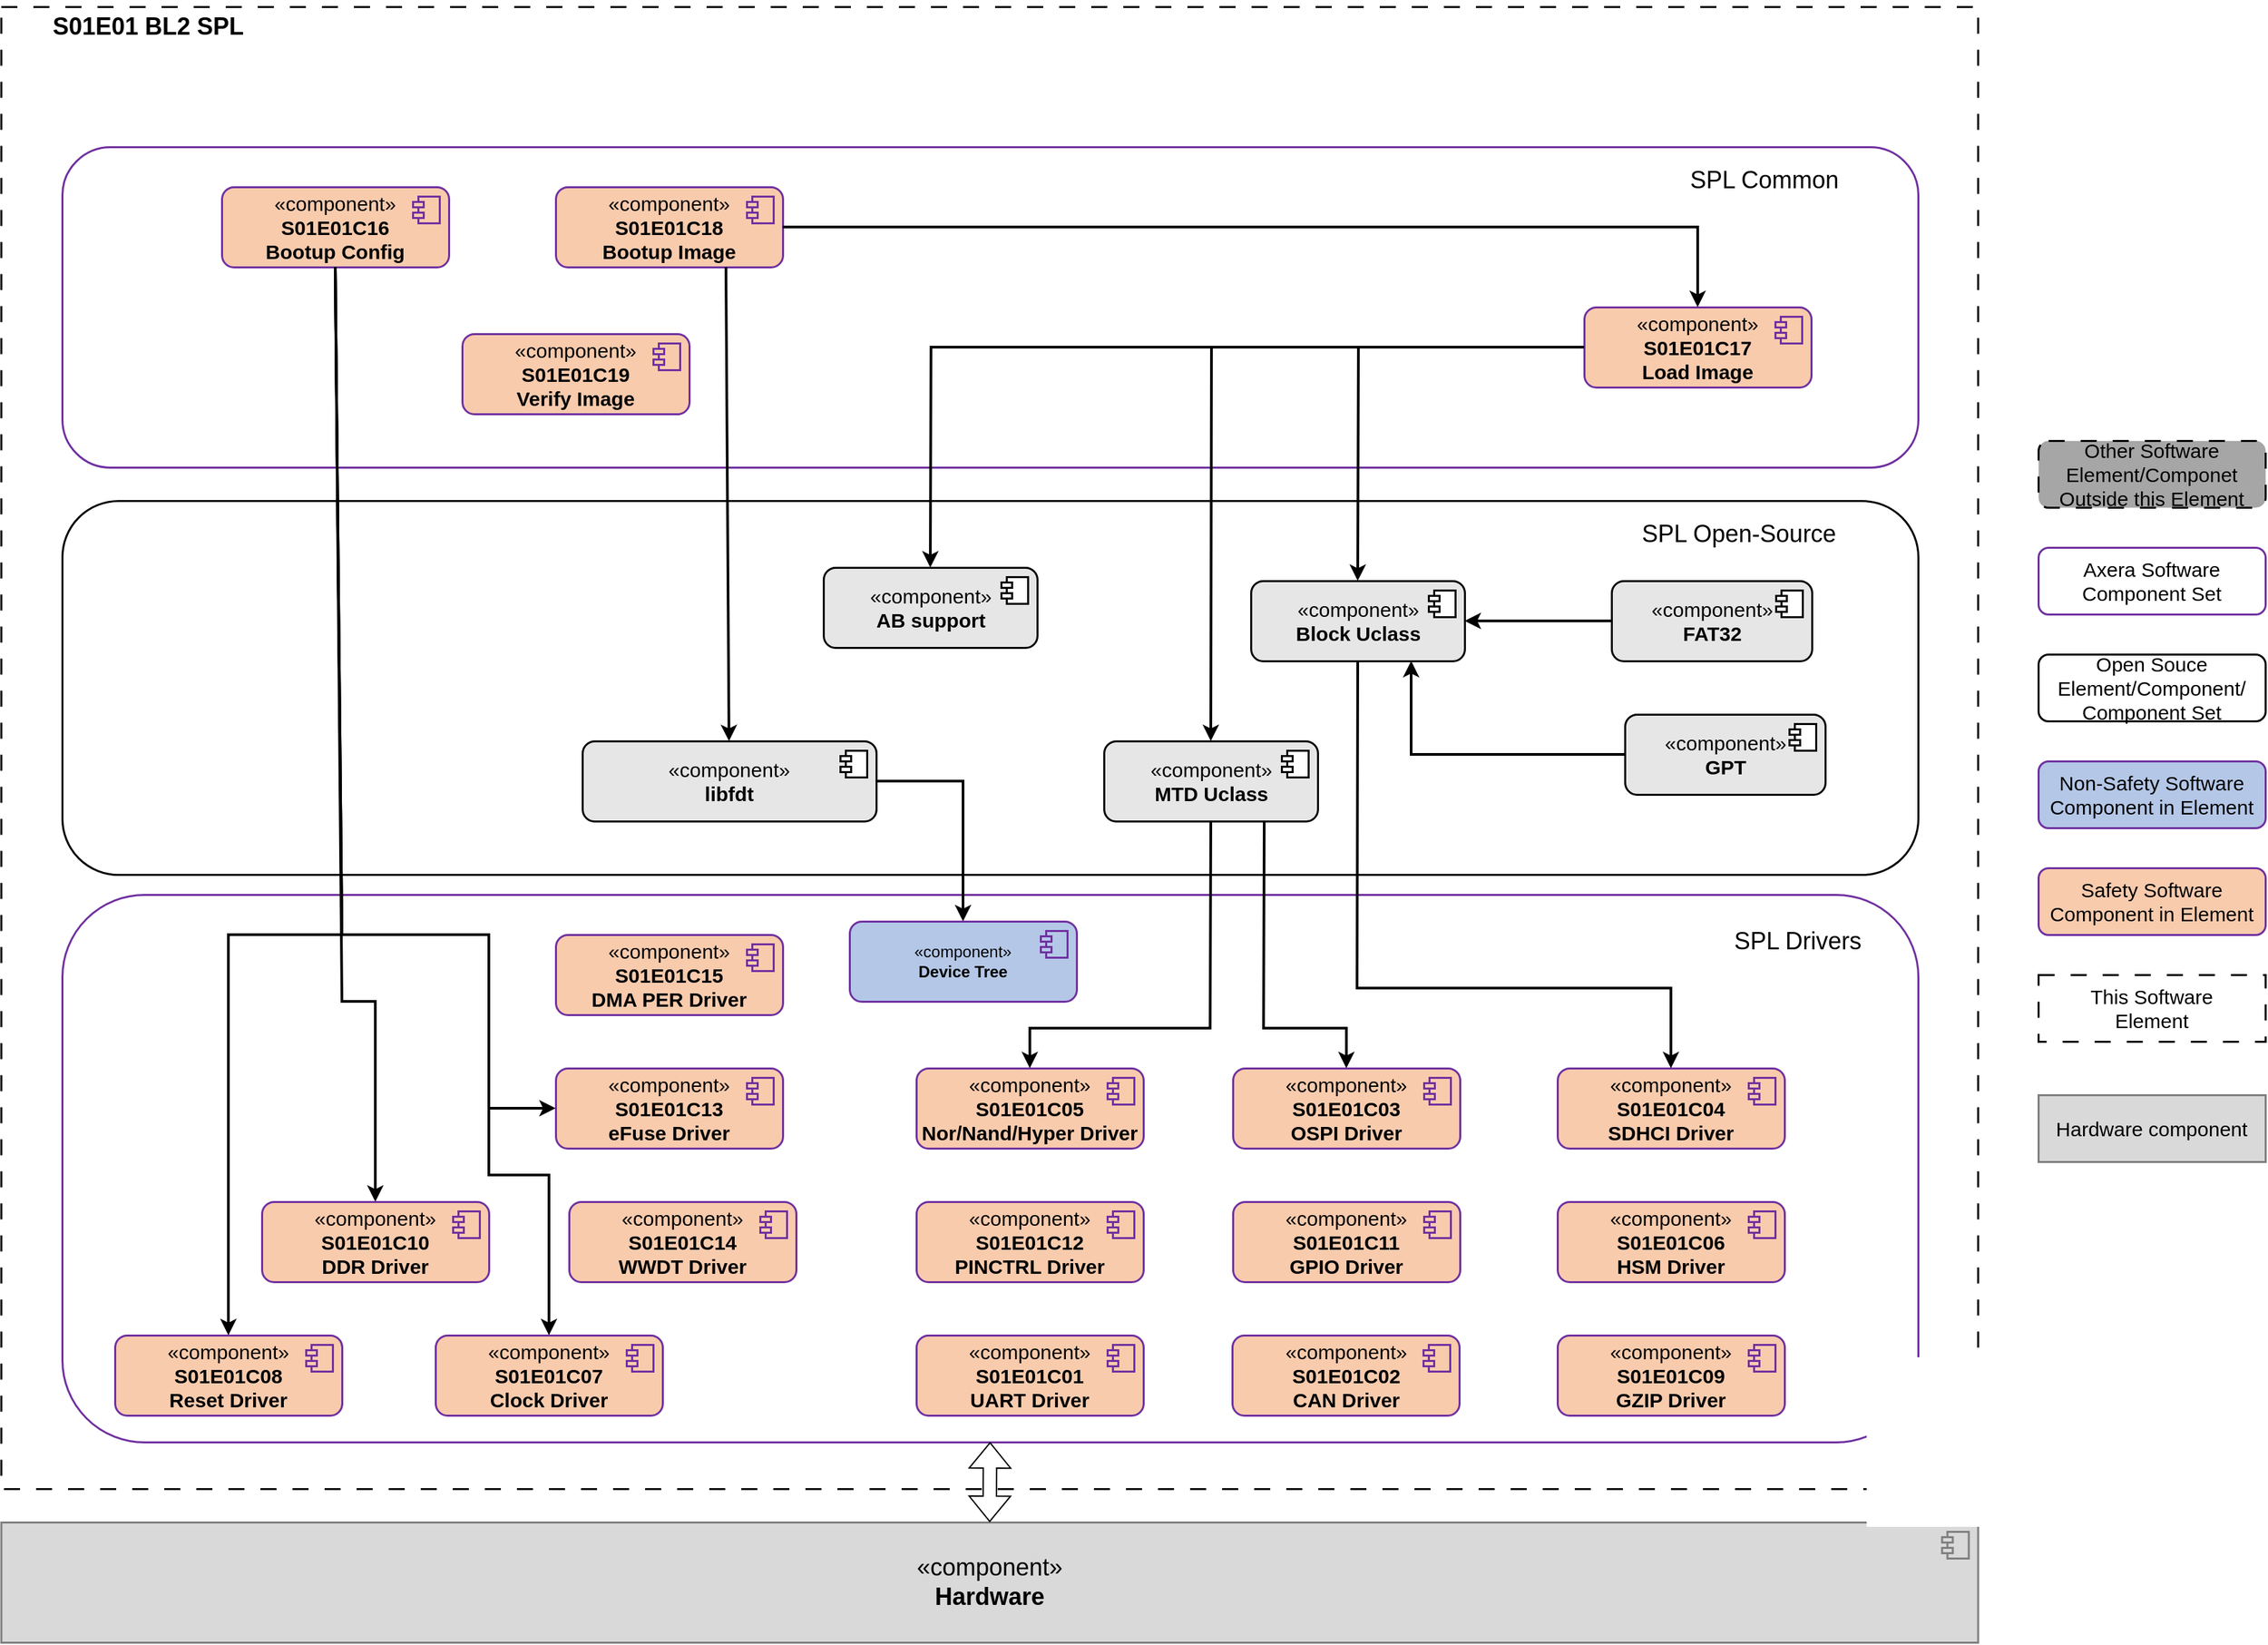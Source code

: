 <mxfile version="24.7.15">
  <diagram name="Page-1" id="929967ad-93f9-6ef4-fab6-5d389245f69c">
    <mxGraphModel dx="3558.5" dy="715" grid="1" gridSize="10" guides="1" tooltips="1" connect="1" arrows="1" fold="1" page="1" pageScale="1.5" pageWidth="1169" pageHeight="826" background="none" math="0" shadow="0">
      <root>
        <mxCell id="0" style=";html=1;" />
        <mxCell id="1" style=";html=1;" parent="0" />
        <mxCell id="qAqBDBvqotY8MNwrv96N-11" value="" style="rounded=0;whiteSpace=wrap;html=1;dashed=1;dashPattern=8 8;strokeColor=#000000;strokeWidth=1.5;align=center;verticalAlign=middle;fontFamily=Helvetica;fontSize=15;fontColor=default;fillColor=none;movable=1;resizable=1;rotatable=1;deletable=1;editable=1;locked=0;connectable=1;" vertex="1" parent="1">
          <mxGeometry x="-45.25" y="65" width="1480" height="1110" as="geometry" />
        </mxCell>
        <mxCell id="qAqBDBvqotY8MNwrv96N-1" value="Hardware component" style="html=1;whiteSpace=wrap;strokeColor=#7f7f7f;fillColor=#d9d9d9;strokeWidth=1.5;movable=1;resizable=1;rotatable=1;deletable=1;editable=1;locked=0;connectable=1;fontSize=15;" vertex="1" parent="1">
          <mxGeometry x="1480" y="880" width="170" height="50" as="geometry" />
        </mxCell>
        <mxCell id="qAqBDBvqotY8MNwrv96N-2" value="This Software&lt;div style=&quot;font-size: 15px;&quot;&gt;Element&lt;/div&gt;" style="html=1;whiteSpace=wrap;strokeColor=#000000;fillColor=none;strokeWidth=1.5;dashed=1;dashPattern=8 8;movable=1;resizable=1;rotatable=1;deletable=1;editable=1;locked=0;connectable=1;fontSize=15;" vertex="1" parent="1">
          <mxGeometry x="1480" y="790" width="170" height="50" as="geometry" />
        </mxCell>
        <mxCell id="qAqBDBvqotY8MNwrv96N-3" value="Safety Software&lt;div style=&quot;font-size: 15px;&quot;&gt;Component in Element&lt;/div&gt;" style="html=1;whiteSpace=wrap;strokeColor=#7030a0;fillColor=#f8cbad;strokeWidth=1.5;rounded=1;movable=1;resizable=1;rotatable=1;deletable=1;editable=1;locked=0;connectable=1;fontSize=15;" vertex="1" parent="1">
          <mxGeometry x="1480" y="710" width="170" height="50" as="geometry" />
        </mxCell>
        <mxCell id="qAqBDBvqotY8MNwrv96N-4" value="Non-Safety Software&lt;div style=&quot;font-size: 15px;&quot;&gt;Component in Element&lt;/div&gt;" style="html=1;whiteSpace=wrap;strokeColor=#7030a0;fillColor=#b4c7e7;strokeWidth=1.5;rounded=1;movable=1;resizable=1;rotatable=1;deletable=1;editable=1;locked=0;connectable=1;fontSize=15;" vertex="1" parent="1">
          <mxGeometry x="1480" y="630" width="170" height="50" as="geometry" />
        </mxCell>
        <mxCell id="qAqBDBvqotY8MNwrv96N-5" value="Open Souce&lt;div style=&quot;font-size: 15px;&quot;&gt;Element/Component/&lt;/div&gt;&lt;div style=&quot;font-size: 15px;&quot;&gt;Component Set&lt;/div&gt;" style="html=1;whiteSpace=wrap;strokeColor=#000000;fillColor=none;strokeWidth=1.5;rounded=1;movable=1;resizable=1;rotatable=1;deletable=1;editable=1;locked=0;connectable=1;fontSize=15;" vertex="1" parent="1">
          <mxGeometry x="1480" y="550" width="170" height="50" as="geometry" />
        </mxCell>
        <mxCell id="qAqBDBvqotY8MNwrv96N-6" value="Axera Software&lt;div style=&quot;font-size: 15px;&quot;&gt;Component Set&lt;/div&gt;" style="html=1;whiteSpace=wrap;strokeColor=#7030a0;fillColor=none;strokeWidth=1.5;rounded=1;movable=1;resizable=1;rotatable=1;deletable=1;editable=1;locked=0;connectable=1;fontSize=15;" vertex="1" parent="1">
          <mxGeometry x="1480" y="470" width="170" height="50" as="geometry" />
        </mxCell>
        <mxCell id="qAqBDBvqotY8MNwrv96N-7" value="Other Software&lt;div style=&quot;font-size: 15px;&quot;&gt;Element/Componet&lt;/div&gt;&lt;div style=&quot;font-size: 15px;&quot;&gt;Outside this Element&lt;/div&gt;" style="html=1;whiteSpace=wrap;strokeColor=#000000;fillColor=#a6a6a6;strokeWidth=1.5;rounded=1;dashed=1;dashPattern=8 8;movable=1;resizable=1;rotatable=1;deletable=1;editable=1;locked=0;connectable=1;fontSize=15;" vertex="1" parent="1">
          <mxGeometry x="1480" y="390" width="170" height="50" as="geometry" />
        </mxCell>
        <mxCell id="qAqBDBvqotY8MNwrv96N-8" value="" style="html=1;whiteSpace=wrap;rounded=1;strokeColor=#7030a0;strokeWidth=1.5;align=center;verticalAlign=middle;fontFamily=Helvetica;fontSize=12;fontColor=default;fillColor=none;movable=1;resizable=1;rotatable=1;deletable=1;editable=1;locked=0;connectable=1;" vertex="1" parent="1">
          <mxGeometry x="0.5" y="170" width="1389.5" height="240" as="geometry" />
        </mxCell>
        <mxCell id="qAqBDBvqotY8MNwrv96N-9" value="" style="html=1;whiteSpace=wrap;rounded=1;strokeColor=#000000;strokeWidth=1.5;align=center;verticalAlign=middle;fontFamily=Helvetica;fontSize=12;fontColor=default;fillColor=none;movable=1;resizable=1;rotatable=1;deletable=1;editable=1;locked=0;connectable=1;" vertex="1" parent="1">
          <mxGeometry x="0.5" y="435" width="1389.5" height="280" as="geometry" />
        </mxCell>
        <mxCell id="qAqBDBvqotY8MNwrv96N-10" value="" style="html=1;whiteSpace=wrap;rounded=1;strokeColor=#7030a0;strokeWidth=1.5;align=center;verticalAlign=middle;fontFamily=Helvetica;fontSize=12;fontColor=default;fillColor=none;movable=1;resizable=1;rotatable=1;deletable=1;editable=1;locked=0;connectable=1;" vertex="1" parent="1">
          <mxGeometry x="0.5" y="730" width="1389.5" height="410" as="geometry" />
        </mxCell>
        <mxCell id="qAqBDBvqotY8MNwrv96N-12" style="edgeStyle=orthogonalEdgeStyle;rounded=0;orthogonalLoop=1;jettySize=auto;html=1;exitX=0.5;exitY=1;exitDx=0;exitDy=0;movable=1;resizable=1;rotatable=1;deletable=1;editable=1;locked=0;connectable=1;" edge="1" parent="1">
          <mxGeometry relative="1" as="geometry">
            <mxPoint x="175.5" y="700" as="sourcePoint" />
            <mxPoint x="175.5" y="700" as="targetPoint" />
          </mxGeometry>
        </mxCell>
        <mxCell id="qAqBDBvqotY8MNwrv96N-13" value="«component&lt;span style=&quot;background-color: initial; font-size: 15px;&quot;&gt;»&lt;/span&gt;&lt;div style=&quot;font-size: 15px;&quot;&gt;&lt;b style=&quot;font-size: 15px;&quot;&gt;S01E01C01&lt;/b&gt;&lt;/div&gt;&lt;div style=&quot;font-size: 15px;&quot;&gt;&lt;b style=&quot;font-size: 15px;&quot;&gt;UART Driver&lt;/b&gt;&lt;/div&gt;" style="html=1;dropTarget=0;whiteSpace=wrap;rounded=1;strokeColor=#7030a0;strokeWidth=1.5;align=center;verticalAlign=middle;fontFamily=Helvetica;fontSize=15;fontColor=default;fillColor=#f8cbad;movable=1;resizable=1;rotatable=1;deletable=1;editable=1;locked=0;connectable=1;" vertex="1" parent="1">
          <mxGeometry x="640" y="1060" width="170" height="60" as="geometry" />
        </mxCell>
        <mxCell id="qAqBDBvqotY8MNwrv96N-14" value="" style="shape=module;jettyWidth=8;jettyHeight=4;rounded=1;strokeColor=#7030a0;strokeWidth=1.5;align=center;verticalAlign=middle;fontFamily=Helvetica;fontSize=12;fontColor=default;fillColor=#f8cbad;movable=1;resizable=1;rotatable=1;deletable=1;editable=1;locked=0;connectable=1;" vertex="1" parent="qAqBDBvqotY8MNwrv96N-13">
          <mxGeometry x="1" width="20" height="20" relative="1" as="geometry">
            <mxPoint x="-27" y="7" as="offset" />
          </mxGeometry>
        </mxCell>
        <mxCell id="qAqBDBvqotY8MNwrv96N-15" value="&lt;font style=&quot;font-size: 18px;&quot;&gt;«component»&lt;br&gt;&lt;b&gt;Hardware&lt;/b&gt;&lt;/font&gt;" style="html=1;dropTarget=0;whiteSpace=wrap;strokeColor=#7f7f7f;strokeWidth=1.5;align=center;verticalAlign=middle;fontFamily=Helvetica;fontSize=12;fontColor=default;fillColor=#d9d9d9;movable=1;resizable=1;rotatable=1;deletable=1;editable=1;locked=0;connectable=1;" vertex="1" parent="1">
          <mxGeometry x="-45.25" y="1200" width="1480" height="90" as="geometry" />
        </mxCell>
        <mxCell id="qAqBDBvqotY8MNwrv96N-16" value="" style="shape=module;jettyWidth=8;jettyHeight=4;strokeColor=#7f7f7f;strokeWidth=1.5;align=center;verticalAlign=middle;fontFamily=Helvetica;fontSize=12;fontColor=default;fillColor=#d9d9d9;movable=1;resizable=1;rotatable=1;deletable=1;editable=1;locked=0;connectable=1;" vertex="1" parent="qAqBDBvqotY8MNwrv96N-15">
          <mxGeometry x="1" width="20" height="20" relative="1" as="geometry">
            <mxPoint x="-27" y="7" as="offset" />
          </mxGeometry>
        </mxCell>
        <mxCell id="qAqBDBvqotY8MNwrv96N-17" value="«component&lt;span style=&quot;background-color: initial; font-size: 15px;&quot;&gt;»&lt;/span&gt;&lt;div style=&quot;font-size: 15px;&quot;&gt;&lt;b style=&quot;font-size: 15px;&quot;&gt;S01E01C02&lt;/b&gt;&lt;/div&gt;&lt;div style=&quot;font-size: 15px;&quot;&gt;&lt;b style=&quot;font-size: 15px;&quot;&gt;CAN Driver&lt;/b&gt;&lt;/div&gt;" style="html=1;dropTarget=0;whiteSpace=wrap;rounded=1;strokeColor=#7030a0;strokeWidth=1.5;align=center;verticalAlign=middle;fontFamily=Helvetica;fontSize=15;fontColor=default;fillColor=#f8cbad;movable=1;resizable=1;rotatable=1;deletable=1;editable=1;locked=0;connectable=1;" vertex="1" parent="1">
          <mxGeometry x="876.5" y="1060" width="170" height="60" as="geometry" />
        </mxCell>
        <mxCell id="qAqBDBvqotY8MNwrv96N-18" value="" style="shape=module;jettyWidth=8;jettyHeight=4;rounded=1;strokeColor=#7030a0;strokeWidth=1.5;align=center;verticalAlign=middle;fontFamily=Helvetica;fontSize=12;fontColor=default;fillColor=#f8cbad;movable=1;resizable=1;rotatable=1;deletable=1;editable=1;locked=0;connectable=1;" vertex="1" parent="qAqBDBvqotY8MNwrv96N-17">
          <mxGeometry x="1" width="20" height="20" relative="1" as="geometry">
            <mxPoint x="-27" y="7" as="offset" />
          </mxGeometry>
        </mxCell>
        <mxCell id="qAqBDBvqotY8MNwrv96N-19" value="«component&lt;span style=&quot;background-color: initial; font-size: 15px;&quot;&gt;»&lt;/span&gt;&lt;div style=&quot;font-size: 15px;&quot;&gt;&lt;b style=&quot;font-size: 15px;&quot;&gt;S01E01C07&lt;/b&gt;&lt;/div&gt;&lt;div style=&quot;font-size: 15px;&quot;&gt;&lt;b style=&quot;font-size: 15px;&quot;&gt;Clock Driver&lt;/b&gt;&lt;/div&gt;" style="html=1;dropTarget=0;whiteSpace=wrap;rounded=1;strokeColor=#7030a0;strokeWidth=1.5;align=center;verticalAlign=middle;fontFamily=Helvetica;fontSize=15;fontColor=default;fillColor=#f8cbad;movable=1;resizable=1;rotatable=1;deletable=1;editable=1;locked=0;connectable=1;" vertex="1" parent="1">
          <mxGeometry x="280" y="1060" width="170" height="60" as="geometry" />
        </mxCell>
        <mxCell id="qAqBDBvqotY8MNwrv96N-20" value="" style="shape=module;jettyWidth=8;jettyHeight=4;rounded=1;strokeColor=#7030a0;strokeWidth=1.5;align=center;verticalAlign=middle;fontFamily=Helvetica;fontSize=12;fontColor=default;fillColor=#f8cbad;movable=1;resizable=1;rotatable=1;deletable=1;editable=1;locked=0;connectable=1;" vertex="1" parent="qAqBDBvqotY8MNwrv96N-19">
          <mxGeometry x="1" width="20" height="20" relative="1" as="geometry">
            <mxPoint x="-27" y="7" as="offset" />
          </mxGeometry>
        </mxCell>
        <mxCell id="qAqBDBvqotY8MNwrv96N-21" value="«component&lt;span style=&quot;background-color: initial; font-size: 15px;&quot;&gt;»&lt;/span&gt;&lt;div style=&quot;font-size: 15px;&quot;&gt;&lt;b style=&quot;font-size: 15px;&quot;&gt;S01E01C08&lt;/b&gt;&lt;/div&gt;&lt;div style=&quot;font-size: 15px;&quot;&gt;&lt;b style=&quot;font-size: 15px;&quot;&gt;Reset Driver&lt;/b&gt;&lt;/div&gt;" style="html=1;dropTarget=0;whiteSpace=wrap;rounded=1;strokeColor=#7030a0;strokeWidth=1.5;align=center;verticalAlign=middle;fontFamily=Helvetica;fontSize=15;fontColor=default;fillColor=#f8cbad;movable=1;resizable=1;rotatable=1;deletable=1;editable=1;locked=0;connectable=1;" vertex="1" parent="1">
          <mxGeometry x="40" y="1060" width="170" height="60" as="geometry" />
        </mxCell>
        <mxCell id="qAqBDBvqotY8MNwrv96N-22" value="" style="shape=module;jettyWidth=8;jettyHeight=4;rounded=1;strokeColor=#7030a0;strokeWidth=1.5;align=center;verticalAlign=middle;fontFamily=Helvetica;fontSize=12;fontColor=default;fillColor=#f8cbad;movable=1;resizable=1;rotatable=1;deletable=1;editable=1;locked=0;connectable=1;" vertex="1" parent="qAqBDBvqotY8MNwrv96N-21">
          <mxGeometry x="1" width="20" height="20" relative="1" as="geometry">
            <mxPoint x="-27" y="7" as="offset" />
          </mxGeometry>
        </mxCell>
        <mxCell id="qAqBDBvqotY8MNwrv96N-23" value="«component&lt;span style=&quot;background-color: initial; font-size: 15px;&quot;&gt;»&lt;/span&gt;&lt;div style=&quot;font-size: 15px;&quot;&gt;&lt;b style=&quot;font-size: 15px;&quot;&gt;S01E01C10&lt;/b&gt;&lt;/div&gt;&lt;div style=&quot;font-size: 15px;&quot;&gt;&lt;b style=&quot;background-color: initial;&quot;&gt;DDR Driver&lt;/b&gt;&lt;/div&gt;" style="html=1;dropTarget=0;whiteSpace=wrap;rounded=1;strokeColor=#7030a0;strokeWidth=1.5;align=center;verticalAlign=middle;fontFamily=Helvetica;fontSize=15;fontColor=default;fillColor=#f8cbad;movable=1;resizable=1;rotatable=1;deletable=1;editable=1;locked=0;connectable=1;" vertex="1" parent="1">
          <mxGeometry x="150" y="960" width="170" height="60" as="geometry" />
        </mxCell>
        <mxCell id="qAqBDBvqotY8MNwrv96N-24" value="" style="shape=module;jettyWidth=8;jettyHeight=4;rounded=1;strokeColor=#7030a0;strokeWidth=1.5;align=center;verticalAlign=middle;fontFamily=Helvetica;fontSize=12;fontColor=default;fillColor=#f8cbad;movable=1;resizable=1;rotatable=1;deletable=1;editable=1;locked=0;connectable=1;" vertex="1" parent="qAqBDBvqotY8MNwrv96N-23">
          <mxGeometry x="1" width="20" height="20" relative="1" as="geometry">
            <mxPoint x="-27" y="7" as="offset" />
          </mxGeometry>
        </mxCell>
        <mxCell id="qAqBDBvqotY8MNwrv96N-25" value="«component&lt;span style=&quot;background-color: initial; font-size: 15px;&quot;&gt;»&lt;/span&gt;&lt;div style=&quot;font-size: 15px;&quot;&gt;&lt;b style=&quot;font-size: 15px;&quot;&gt;S01E01C12&lt;/b&gt;&lt;/div&gt;&lt;div style=&quot;font-size: 15px;&quot;&gt;&lt;b style=&quot;font-size: 15px;&quot;&gt;PINCTRL Driver&lt;/b&gt;&lt;/div&gt;" style="html=1;dropTarget=0;whiteSpace=wrap;rounded=1;strokeColor=#7030a0;strokeWidth=1.5;align=center;verticalAlign=middle;fontFamily=Helvetica;fontSize=15;fontColor=default;fillColor=#f8cbad;movable=1;resizable=1;rotatable=1;deletable=1;editable=1;locked=0;connectable=1;" vertex="1" parent="1">
          <mxGeometry x="640" y="960" width="170" height="60" as="geometry" />
        </mxCell>
        <mxCell id="qAqBDBvqotY8MNwrv96N-26" value="" style="shape=module;jettyWidth=8;jettyHeight=4;rounded=1;strokeColor=#7030a0;strokeWidth=1.5;align=center;verticalAlign=middle;fontFamily=Helvetica;fontSize=12;fontColor=default;fillColor=#f8cbad;movable=1;resizable=1;rotatable=1;deletable=1;editable=1;locked=0;connectable=1;" vertex="1" parent="qAqBDBvqotY8MNwrv96N-25">
          <mxGeometry x="1" width="20" height="20" relative="1" as="geometry">
            <mxPoint x="-27" y="7" as="offset" />
          </mxGeometry>
        </mxCell>
        <mxCell id="qAqBDBvqotY8MNwrv96N-27" value="«component&lt;span style=&quot;background-color: initial; font-size: 15px;&quot;&gt;»&lt;/span&gt;&lt;div style=&quot;font-size: 15px;&quot;&gt;&lt;b style=&quot;font-size: 15px;&quot;&gt;S01E01C11&lt;/b&gt;&lt;/div&gt;&lt;div style=&quot;font-size: 15px;&quot;&gt;&lt;b style=&quot;font-size: 15px;&quot;&gt;GPIO Driver&lt;/b&gt;&lt;/div&gt;" style="html=1;dropTarget=0;whiteSpace=wrap;rounded=1;strokeColor=#7030a0;strokeWidth=1.5;align=center;verticalAlign=middle;fontFamily=Helvetica;fontSize=15;fontColor=default;fillColor=#f8cbad;movable=1;resizable=1;rotatable=1;deletable=1;editable=1;locked=0;connectable=1;" vertex="1" parent="1">
          <mxGeometry x="877" y="960" width="170" height="60" as="geometry" />
        </mxCell>
        <mxCell id="qAqBDBvqotY8MNwrv96N-28" value="" style="shape=module;jettyWidth=8;jettyHeight=4;rounded=1;strokeColor=#7030a0;strokeWidth=1.5;align=center;verticalAlign=middle;fontFamily=Helvetica;fontSize=12;fontColor=default;fillColor=#f8cbad;movable=1;resizable=1;rotatable=1;deletable=1;editable=1;locked=0;connectable=1;" vertex="1" parent="qAqBDBvqotY8MNwrv96N-27">
          <mxGeometry x="1" width="20" height="20" relative="1" as="geometry">
            <mxPoint x="-27" y="7" as="offset" />
          </mxGeometry>
        </mxCell>
        <mxCell id="qAqBDBvqotY8MNwrv96N-29" value="«component&lt;span style=&quot;background-color: initial; font-size: 15px;&quot;&gt;»&lt;/span&gt;&lt;div style=&quot;font-size: 15px;&quot;&gt;&lt;b style=&quot;font-size: 15px;&quot;&gt;S01E01C03&lt;/b&gt;&lt;/div&gt;&lt;div style=&quot;font-size: 15px;&quot;&gt;&lt;b style=&quot;font-size: 15px;&quot;&gt;OSPI Driver&lt;/b&gt;&lt;/div&gt;" style="html=1;dropTarget=0;whiteSpace=wrap;rounded=1;strokeColor=#7030a0;strokeWidth=1.5;align=center;verticalAlign=middle;fontFamily=Helvetica;fontSize=15;fontColor=default;fillColor=#f8cbad;movable=1;resizable=1;rotatable=1;deletable=1;editable=1;locked=0;connectable=1;" vertex="1" parent="1">
          <mxGeometry x="877" y="860" width="170" height="60" as="geometry" />
        </mxCell>
        <mxCell id="qAqBDBvqotY8MNwrv96N-30" value="" style="shape=module;jettyWidth=8;jettyHeight=4;rounded=1;strokeColor=#7030a0;strokeWidth=1.5;align=center;verticalAlign=middle;fontFamily=Helvetica;fontSize=12;fontColor=default;fillColor=#f8cbad;movable=1;resizable=1;rotatable=1;deletable=1;editable=1;locked=0;connectable=1;" vertex="1" parent="qAqBDBvqotY8MNwrv96N-29">
          <mxGeometry x="1" width="20" height="20" relative="1" as="geometry">
            <mxPoint x="-27" y="7" as="offset" />
          </mxGeometry>
        </mxCell>
        <mxCell id="qAqBDBvqotY8MNwrv96N-33" value="«component&lt;span style=&quot;background-color: initial; font-size: 15px;&quot;&gt;»&lt;/span&gt;&lt;div style=&quot;font-size: 15px;&quot;&gt;&lt;b style=&quot;font-size: 15px;&quot;&gt;S01E01C04&lt;/b&gt;&lt;/div&gt;&lt;div style=&quot;font-size: 15px;&quot;&gt;&lt;b style=&quot;font-size: 15px;&quot;&gt;SDHCI Driver&lt;/b&gt;&lt;/div&gt;" style="html=1;dropTarget=0;whiteSpace=wrap;rounded=1;strokeColor=#7030a0;strokeWidth=1.5;align=center;verticalAlign=middle;fontFamily=Helvetica;fontSize=15;fontColor=default;fillColor=#f8cbad;movable=1;resizable=1;rotatable=1;deletable=1;editable=1;locked=0;connectable=1;" vertex="1" parent="1">
          <mxGeometry x="1120" y="860" width="170" height="60" as="geometry" />
        </mxCell>
        <mxCell id="qAqBDBvqotY8MNwrv96N-34" value="" style="shape=module;jettyWidth=8;jettyHeight=4;rounded=1;strokeColor=#7030a0;strokeWidth=1.5;align=center;verticalAlign=middle;fontFamily=Helvetica;fontSize=12;fontColor=default;fillColor=#f8cbad;movable=1;resizable=1;rotatable=1;deletable=1;editable=1;locked=0;connectable=1;" vertex="1" parent="qAqBDBvqotY8MNwrv96N-33">
          <mxGeometry x="1" width="20" height="20" relative="1" as="geometry">
            <mxPoint x="-27" y="7" as="offset" />
          </mxGeometry>
        </mxCell>
        <mxCell id="qAqBDBvqotY8MNwrv96N-35" value="«component&lt;span style=&quot;background-color: initial; font-size: 15px;&quot;&gt;»&lt;/span&gt;&lt;div style=&quot;font-size: 15px;&quot;&gt;&lt;b style=&quot;font-size: 15px;&quot;&gt;S01E01C05&lt;/b&gt;&lt;/div&gt;&lt;div style=&quot;font-size: 15px;&quot;&gt;&lt;b style=&quot;font-size: 15px;&quot;&gt;Nor/Nand/Hyper Driver&lt;/b&gt;&lt;/div&gt;" style="html=1;dropTarget=0;whiteSpace=wrap;rounded=1;strokeColor=#7030a0;strokeWidth=1.5;align=center;verticalAlign=middle;fontFamily=Helvetica;fontSize=15;fontColor=default;fillColor=#f8cbad;movable=1;resizable=1;rotatable=1;deletable=1;editable=1;locked=0;connectable=1;" vertex="1" parent="1">
          <mxGeometry x="640" y="860" width="170" height="60" as="geometry" />
        </mxCell>
        <mxCell id="qAqBDBvqotY8MNwrv96N-36" value="" style="shape=module;jettyWidth=8;jettyHeight=4;rounded=1;strokeColor=#7030a0;strokeWidth=1.5;align=center;verticalAlign=middle;fontFamily=Helvetica;fontSize=12;fontColor=default;fillColor=#f8cbad;movable=1;resizable=1;rotatable=1;deletable=1;editable=1;locked=0;connectable=1;" vertex="1" parent="qAqBDBvqotY8MNwrv96N-35">
          <mxGeometry x="1" width="20" height="20" relative="1" as="geometry">
            <mxPoint x="-27" y="7" as="offset" />
          </mxGeometry>
        </mxCell>
        <mxCell id="qAqBDBvqotY8MNwrv96N-37" value="«component&lt;span style=&quot;background-color: initial; font-size: 15px;&quot;&gt;»&lt;/span&gt;&lt;div style=&quot;font-size: 15px;&quot;&gt;&lt;b style=&quot;font-size: 15px;&quot;&gt;S01E01C13&lt;/b&gt;&lt;/div&gt;&lt;div style=&quot;font-size: 15px;&quot;&gt;&lt;b style=&quot;font-size: 15px;&quot;&gt;eFuse Driver&lt;/b&gt;&lt;/div&gt;" style="html=1;dropTarget=0;whiteSpace=wrap;rounded=1;strokeColor=#7030a0;strokeWidth=1.5;align=center;verticalAlign=middle;fontFamily=Helvetica;fontSize=15;fontColor=default;fillColor=#f8cbad;movable=1;resizable=1;rotatable=1;deletable=1;editable=1;locked=0;connectable=1;" vertex="1" parent="1">
          <mxGeometry x="370" y="860" width="170" height="60" as="geometry" />
        </mxCell>
        <mxCell id="qAqBDBvqotY8MNwrv96N-38" value="" style="shape=module;jettyWidth=8;jettyHeight=4;rounded=1;strokeColor=#7030a0;strokeWidth=1.5;align=center;verticalAlign=middle;fontFamily=Helvetica;fontSize=12;fontColor=default;fillColor=#f8cbad;movable=1;resizable=1;rotatable=1;deletable=1;editable=1;locked=0;connectable=1;" vertex="1" parent="qAqBDBvqotY8MNwrv96N-37">
          <mxGeometry x="1" width="20" height="20" relative="1" as="geometry">
            <mxPoint x="-27" y="7" as="offset" />
          </mxGeometry>
        </mxCell>
        <mxCell id="qAqBDBvqotY8MNwrv96N-39" value="«component&lt;span style=&quot;background-color: initial; font-size: 15px;&quot;&gt;»&lt;/span&gt;&lt;div style=&quot;font-size: 15px;&quot;&gt;&lt;b style=&quot;font-size: 15px;&quot;&gt;S01E01C14&lt;/b&gt;&lt;/div&gt;&lt;div style=&quot;font-size: 15px;&quot;&gt;&lt;b style=&quot;font-size: 15px;&quot;&gt;WWDT Driver&lt;/b&gt;&lt;/div&gt;" style="html=1;dropTarget=0;whiteSpace=wrap;rounded=1;strokeColor=#7030a0;strokeWidth=1.5;align=center;verticalAlign=middle;fontFamily=Helvetica;fontSize=15;fontColor=default;fillColor=#f8cbad;movable=1;resizable=1;rotatable=1;deletable=1;editable=1;locked=0;connectable=1;" vertex="1" parent="1">
          <mxGeometry x="380" y="960" width="170" height="60" as="geometry" />
        </mxCell>
        <mxCell id="qAqBDBvqotY8MNwrv96N-40" value="" style="shape=module;jettyWidth=8;jettyHeight=4;rounded=1;strokeColor=#7030a0;strokeWidth=1.5;align=center;verticalAlign=middle;fontFamily=Helvetica;fontSize=12;fontColor=default;fillColor=#f8cbad;movable=1;resizable=1;rotatable=1;deletable=1;editable=1;locked=0;connectable=1;" vertex="1" parent="qAqBDBvqotY8MNwrv96N-39">
          <mxGeometry x="1" width="20" height="20" relative="1" as="geometry">
            <mxPoint x="-27" y="7" as="offset" />
          </mxGeometry>
        </mxCell>
        <mxCell id="qAqBDBvqotY8MNwrv96N-41" value="«component&lt;span style=&quot;background-color: initial; font-size: 15px;&quot;&gt;»&lt;/span&gt;&lt;div style=&quot;font-size: 15px;&quot;&gt;&lt;b style=&quot;font-size: 15px;&quot;&gt;S01E01C06&lt;/b&gt;&lt;/div&gt;&lt;div style=&quot;font-size: 15px;&quot;&gt;&lt;b style=&quot;font-size: 15px;&quot;&gt;HSM Driver&lt;/b&gt;&lt;/div&gt;" style="html=1;dropTarget=0;whiteSpace=wrap;rounded=1;strokeColor=#7030a0;strokeWidth=1.5;align=center;verticalAlign=middle;fontFamily=Helvetica;fontSize=15;fontColor=default;fillColor=#f8cbad;movable=1;resizable=1;rotatable=1;deletable=1;editable=1;locked=0;connectable=1;" vertex="1" parent="1">
          <mxGeometry x="1120" y="960" width="170" height="60" as="geometry" />
        </mxCell>
        <mxCell id="qAqBDBvqotY8MNwrv96N-42" value="" style="shape=module;jettyWidth=8;jettyHeight=4;rounded=1;strokeColor=#7030a0;strokeWidth=1.5;align=center;verticalAlign=middle;fontFamily=Helvetica;fontSize=12;fontColor=default;fillColor=#f8cbad;movable=1;resizable=1;rotatable=1;deletable=1;editable=1;locked=0;connectable=1;" vertex="1" parent="qAqBDBvqotY8MNwrv96N-41">
          <mxGeometry x="1" width="20" height="20" relative="1" as="geometry">
            <mxPoint x="-27" y="7" as="offset" />
          </mxGeometry>
        </mxCell>
        <mxCell id="qAqBDBvqotY8MNwrv96N-43" value="«component&lt;span style=&quot;background-color: initial; font-size: 15px;&quot;&gt;»&lt;/span&gt;&lt;div style=&quot;font-size: 15px;&quot;&gt;&lt;b style=&quot;font-size: 15px;&quot;&gt;S01E01C09&lt;/b&gt;&lt;/div&gt;&lt;div style=&quot;font-size: 15px;&quot;&gt;&lt;b style=&quot;font-size: 15px;&quot;&gt;GZIP Driver&lt;/b&gt;&lt;/div&gt;" style="html=1;dropTarget=0;whiteSpace=wrap;rounded=1;strokeColor=#7030a0;strokeWidth=1.5;align=center;verticalAlign=middle;fontFamily=Helvetica;fontSize=15;fontColor=default;fillColor=#f8cbad;movable=1;resizable=1;rotatable=1;deletable=1;editable=1;locked=0;connectable=1;" vertex="1" parent="1">
          <mxGeometry x="1120" y="1060" width="170" height="60" as="geometry" />
        </mxCell>
        <mxCell id="qAqBDBvqotY8MNwrv96N-44" value="" style="shape=module;jettyWidth=8;jettyHeight=4;rounded=1;strokeColor=#7030a0;strokeWidth=1.5;align=center;verticalAlign=middle;fontFamily=Helvetica;fontSize=12;fontColor=default;fillColor=#f8cbad;movable=1;resizable=1;rotatable=1;deletable=1;editable=1;locked=0;connectable=1;" vertex="1" parent="qAqBDBvqotY8MNwrv96N-43">
          <mxGeometry x="1" width="20" height="20" relative="1" as="geometry">
            <mxPoint x="-27" y="7" as="offset" />
          </mxGeometry>
        </mxCell>
        <mxCell id="qAqBDBvqotY8MNwrv96N-45" value="SPL Drivers" style="text;html=1;align=center;verticalAlign=middle;whiteSpace=wrap;rounded=0;fontSize=18;movable=1;resizable=1;rotatable=1;deletable=1;editable=1;locked=0;connectable=1;" vertex="1" parent="1">
          <mxGeometry x="1220" y="750" width="160" height="30" as="geometry" />
        </mxCell>
        <mxCell id="qAqBDBvqotY8MNwrv96N-46" value="«component&lt;span style=&quot;background-color: initial;&quot;&gt;»&lt;/span&gt;&lt;div&gt;&lt;b&gt;Device Tree&lt;/b&gt;&lt;/div&gt;" style="html=1;dropTarget=0;whiteSpace=wrap;rounded=1;strokeColor=#7030a0;strokeWidth=1.5;align=center;verticalAlign=middle;fontFamily=Helvetica;fontSize=12;fontColor=default;fillColor=#b4c7e7;movable=1;resizable=1;rotatable=1;deletable=1;editable=1;locked=0;connectable=1;" vertex="1" parent="1">
          <mxGeometry x="590" y="750" width="170" height="60" as="geometry" />
        </mxCell>
        <mxCell id="qAqBDBvqotY8MNwrv96N-47" value="" style="shape=module;jettyWidth=8;jettyHeight=4;rounded=1;strokeColor=#7030a0;strokeWidth=1.5;align=center;verticalAlign=middle;fontFamily=Helvetica;fontSize=12;fontColor=default;fillColor=#b4c7e7;movable=1;resizable=1;rotatable=1;deletable=1;editable=1;locked=0;connectable=1;" vertex="1" parent="qAqBDBvqotY8MNwrv96N-46">
          <mxGeometry x="1" width="20" height="20" relative="1" as="geometry">
            <mxPoint x="-27" y="7" as="offset" />
          </mxGeometry>
        </mxCell>
        <mxCell id="qAqBDBvqotY8MNwrv96N-48" value="«component&lt;span style=&quot;background-color: initial; font-size: 15px;&quot;&gt;»&lt;/span&gt;&lt;div style=&quot;font-size: 15px;&quot;&gt;&lt;b style=&quot;font-size: 15px;&quot;&gt;libfdt&lt;/b&gt;&lt;/div&gt;" style="html=1;dropTarget=0;whiteSpace=wrap;rounded=1;strokeColor=#000000;strokeWidth=1.5;align=center;verticalAlign=middle;fontFamily=Helvetica;fontSize=15;fontColor=default;fillColor=#E6E6E6;movable=1;resizable=1;rotatable=1;deletable=1;editable=1;locked=0;connectable=1;" vertex="1" parent="1">
          <mxGeometry x="390" y="615" width="220" height="60" as="geometry" />
        </mxCell>
        <mxCell id="qAqBDBvqotY8MNwrv96N-49" value="" style="shape=module;jettyWidth=8;jettyHeight=4;rounded=1;strokeColor=#000000;strokeWidth=1.5;align=center;verticalAlign=middle;fontFamily=Helvetica;fontSize=12;fontColor=default;fillColor=default;movable=1;resizable=1;rotatable=1;deletable=1;editable=1;locked=0;connectable=1;" vertex="1" parent="qAqBDBvqotY8MNwrv96N-48">
          <mxGeometry x="1" width="20" height="20" relative="1" as="geometry">
            <mxPoint x="-27" y="7" as="offset" />
          </mxGeometry>
        </mxCell>
        <mxCell id="qAqBDBvqotY8MNwrv96N-52" value="«component&lt;span style=&quot;background-color: initial; font-size: 15px;&quot;&gt;»&lt;/span&gt;&lt;div style=&quot;font-size: 15px;&quot;&gt;&lt;b style=&quot;font-size: 15px;&quot;&gt;MTD Uclass&lt;/b&gt;&lt;/div&gt;" style="html=1;dropTarget=0;whiteSpace=wrap;rounded=1;strokeColor=#000000;strokeWidth=1.5;align=center;verticalAlign=middle;fontFamily=Helvetica;fontSize=15;fontColor=default;fillColor=#E6E6E6;movable=1;resizable=1;rotatable=1;deletable=1;editable=1;locked=0;connectable=1;" vertex="1" parent="1">
          <mxGeometry x="780.5" y="615" width="160" height="60" as="geometry" />
        </mxCell>
        <mxCell id="qAqBDBvqotY8MNwrv96N-53" value="" style="shape=module;jettyWidth=8;jettyHeight=4;rounded=1;strokeColor=#000000;strokeWidth=1.5;align=center;verticalAlign=middle;fontFamily=Helvetica;fontSize=12;fontColor=default;fillColor=default;movable=1;resizable=1;rotatable=1;deletable=1;editable=1;locked=0;connectable=1;" vertex="1" parent="qAqBDBvqotY8MNwrv96N-52">
          <mxGeometry x="1" width="20" height="20" relative="1" as="geometry">
            <mxPoint x="-27" y="7" as="offset" />
          </mxGeometry>
        </mxCell>
        <mxCell id="qAqBDBvqotY8MNwrv96N-54" value="«component&lt;span style=&quot;background-color: initial; font-size: 15px;&quot;&gt;»&lt;/span&gt;&lt;div style=&quot;font-size: 15px;&quot;&gt;&lt;b style=&quot;font-size: 15px;&quot;&gt;Block Uclass&lt;/b&gt;&lt;/div&gt;" style="html=1;dropTarget=0;whiteSpace=wrap;rounded=1;strokeColor=#000000;strokeWidth=1.5;align=center;verticalAlign=middle;fontFamily=Helvetica;fontSize=15;fontColor=default;fillColor=#E6E6E6;movable=1;resizable=1;rotatable=1;deletable=1;editable=1;locked=0;connectable=1;" vertex="1" parent="1">
          <mxGeometry x="890.5" y="495" width="160" height="60" as="geometry" />
        </mxCell>
        <mxCell id="qAqBDBvqotY8MNwrv96N-55" value="" style="shape=module;jettyWidth=8;jettyHeight=4;rounded=1;strokeColor=#000000;strokeWidth=1.5;align=center;verticalAlign=middle;fontFamily=Helvetica;fontSize=12;fontColor=default;fillColor=default;movable=1;resizable=1;rotatable=1;deletable=1;editable=1;locked=0;connectable=1;" vertex="1" parent="qAqBDBvqotY8MNwrv96N-54">
          <mxGeometry x="1" width="20" height="20" relative="1" as="geometry">
            <mxPoint x="-27" y="7" as="offset" />
          </mxGeometry>
        </mxCell>
        <mxCell id="qAqBDBvqotY8MNwrv96N-60" value="«component&lt;span style=&quot;background-color: initial; font-size: 15px;&quot;&gt;»&lt;/span&gt;&lt;div style=&quot;font-size: 15px;&quot;&gt;&lt;b style=&quot;font-size: 15px;&quot;&gt;AB support&lt;/b&gt;&lt;/div&gt;" style="html=1;dropTarget=0;whiteSpace=wrap;rounded=1;strokeColor=#000000;strokeWidth=1.5;align=center;verticalAlign=middle;fontFamily=Helvetica;fontSize=15;fontColor=default;fillColor=#E6E6E6;movable=1;resizable=1;rotatable=1;deletable=1;editable=1;locked=0;connectable=1;" vertex="1" parent="1">
          <mxGeometry x="570.5" y="485" width="160" height="60" as="geometry" />
        </mxCell>
        <mxCell id="qAqBDBvqotY8MNwrv96N-61" value="" style="shape=module;jettyWidth=8;jettyHeight=4;rounded=1;strokeColor=#000000;strokeWidth=1.5;align=center;verticalAlign=middle;fontFamily=Helvetica;fontSize=12;fontColor=default;fillColor=default;movable=1;resizable=1;rotatable=1;deletable=1;editable=1;locked=0;connectable=1;" vertex="1" parent="qAqBDBvqotY8MNwrv96N-60">
          <mxGeometry x="1" width="20" height="20" relative="1" as="geometry">
            <mxPoint x="-27" y="7" as="offset" />
          </mxGeometry>
        </mxCell>
        <mxCell id="qAqBDBvqotY8MNwrv96N-64" value="«component&lt;span style=&quot;background-color: initial; font-size: 15px;&quot;&gt;»&lt;/span&gt;&lt;div style=&quot;font-size: 15px;&quot;&gt;&lt;b style=&quot;font-size: 15px;&quot;&gt;GPT&lt;/b&gt;&lt;/div&gt;" style="html=1;dropTarget=0;whiteSpace=wrap;rounded=1;strokeColor=#000000;strokeWidth=1.5;align=center;verticalAlign=middle;fontFamily=Helvetica;fontSize=15;fontColor=default;fillColor=#E6E6E6;movable=1;resizable=1;rotatable=1;deletable=1;editable=1;locked=0;connectable=1;" vertex="1" parent="1">
          <mxGeometry x="1170.5" y="595" width="150" height="60" as="geometry" />
        </mxCell>
        <mxCell id="qAqBDBvqotY8MNwrv96N-65" value="" style="shape=module;jettyWidth=8;jettyHeight=4;rounded=1;strokeColor=#000000;strokeWidth=1.5;align=center;verticalAlign=middle;fontFamily=Helvetica;fontSize=12;fontColor=default;fillColor=default;movable=1;resizable=1;rotatable=1;deletable=1;editable=1;locked=0;connectable=1;" vertex="1" parent="qAqBDBvqotY8MNwrv96N-64">
          <mxGeometry x="1" width="20" height="20" relative="1" as="geometry">
            <mxPoint x="-27" y="7" as="offset" />
          </mxGeometry>
        </mxCell>
        <mxCell id="qAqBDBvqotY8MNwrv96N-68" value="«component&lt;span style=&quot;background-color: initial; font-size: 15px;&quot;&gt;»&lt;/span&gt;&lt;div style=&quot;font-size: 15px;&quot;&gt;&lt;b style=&quot;font-size: 15px;&quot;&gt;FAT32&lt;/b&gt;&lt;/div&gt;" style="html=1;dropTarget=0;whiteSpace=wrap;rounded=1;strokeColor=#000000;strokeWidth=1.5;align=center;verticalAlign=middle;fontFamily=Helvetica;fontSize=15;fontColor=default;fillColor=#E6E6E6;movable=1;resizable=1;rotatable=1;deletable=1;editable=1;locked=0;connectable=1;" vertex="1" parent="1">
          <mxGeometry x="1160.5" y="495" width="150" height="60" as="geometry" />
        </mxCell>
        <mxCell id="qAqBDBvqotY8MNwrv96N-69" value="" style="shape=module;jettyWidth=8;jettyHeight=4;rounded=1;strokeColor=#000000;strokeWidth=1.5;align=center;verticalAlign=middle;fontFamily=Helvetica;fontSize=12;fontColor=default;fillColor=default;movable=1;resizable=1;rotatable=1;deletable=1;editable=1;locked=0;connectable=1;" vertex="1" parent="qAqBDBvqotY8MNwrv96N-68">
          <mxGeometry x="1" width="20" height="20" relative="1" as="geometry">
            <mxPoint x="-27" y="7" as="offset" />
          </mxGeometry>
        </mxCell>
        <mxCell id="qAqBDBvqotY8MNwrv96N-72" value="«component&lt;span style=&quot;background-color: initial; font-size: 15px;&quot;&gt;»&lt;/span&gt;&lt;div style=&quot;font-size: 15px;&quot;&gt;&lt;b style=&quot;font-size: 15px;&quot;&gt;S01E01C16&lt;/b&gt;&lt;/div&gt;&lt;div style=&quot;font-size: 15px;&quot;&gt;&lt;b style=&quot;font-size: 15px;&quot;&gt;Bootup Config&lt;/b&gt;&lt;/div&gt;" style="html=1;dropTarget=0;whiteSpace=wrap;rounded=1;strokeColor=#7030a0;strokeWidth=1.5;align=center;verticalAlign=middle;fontFamily=Helvetica;fontSize=15;fontColor=default;fillColor=#f8cbad;movable=1;resizable=1;rotatable=1;deletable=1;editable=1;locked=0;connectable=1;" vertex="1" parent="1">
          <mxGeometry x="120" y="200" width="170" height="60" as="geometry" />
        </mxCell>
        <mxCell id="qAqBDBvqotY8MNwrv96N-73" value="" style="shape=module;jettyWidth=8;jettyHeight=4;rounded=1;strokeColor=#7030a0;strokeWidth=1.5;align=center;verticalAlign=middle;fontFamily=Helvetica;fontSize=12;fontColor=default;fillColor=#f8cbad;movable=1;resizable=1;rotatable=1;deletable=1;editable=1;locked=0;connectable=1;" vertex="1" parent="qAqBDBvqotY8MNwrv96N-72">
          <mxGeometry x="1" width="20" height="20" relative="1" as="geometry">
            <mxPoint x="-27" y="7" as="offset" />
          </mxGeometry>
        </mxCell>
        <mxCell id="qAqBDBvqotY8MNwrv96N-80" value="«component&lt;span style=&quot;background-color: initial; font-size: 15px;&quot;&gt;»&lt;/span&gt;&lt;div style=&quot;font-size: 15px;&quot;&gt;&lt;b style=&quot;font-size: 15px;&quot;&gt;S01E01C17&lt;/b&gt;&lt;/div&gt;&lt;div style=&quot;font-size: 15px;&quot;&gt;&lt;b style=&quot;font-size: 15px;&quot;&gt;Load Image&lt;/b&gt;&lt;/div&gt;" style="html=1;dropTarget=0;whiteSpace=wrap;rounded=1;strokeColor=#7030a0;strokeWidth=1.5;align=center;verticalAlign=middle;fontFamily=Helvetica;fontSize=15;fontColor=default;fillColor=#f8cbad;movable=1;resizable=1;rotatable=1;deletable=1;editable=1;locked=0;connectable=1;" vertex="1" parent="1">
          <mxGeometry x="1140" y="290" width="170" height="60" as="geometry" />
        </mxCell>
        <mxCell id="qAqBDBvqotY8MNwrv96N-81" value="" style="shape=module;jettyWidth=8;jettyHeight=4;rounded=1;strokeColor=#7030a0;strokeWidth=1.5;align=center;verticalAlign=middle;fontFamily=Helvetica;fontSize=12;fontColor=default;fillColor=#f8cbad;movable=1;resizable=1;rotatable=1;deletable=1;editable=1;locked=0;connectable=1;" vertex="1" parent="qAqBDBvqotY8MNwrv96N-80">
          <mxGeometry x="1" width="20" height="20" relative="1" as="geometry">
            <mxPoint x="-27" y="7" as="offset" />
          </mxGeometry>
        </mxCell>
        <mxCell id="qAqBDBvqotY8MNwrv96N-84" value="«component&lt;span style=&quot;background-color: initial; font-size: 15px;&quot;&gt;»&lt;/span&gt;&lt;div style=&quot;font-size: 15px;&quot;&gt;&lt;b style=&quot;font-size: 15px;&quot;&gt;S01E01C18&lt;/b&gt;&lt;/div&gt;&lt;div style=&quot;font-size: 15px;&quot;&gt;&lt;b style=&quot;font-size: 15px;&quot;&gt;Bootup Image&lt;/b&gt;&lt;/div&gt;" style="html=1;dropTarget=0;whiteSpace=wrap;rounded=1;strokeColor=#7030a0;strokeWidth=1.5;align=center;verticalAlign=middle;fontFamily=Helvetica;fontSize=15;fontColor=default;fillColor=#f8cbad;movable=1;resizable=1;rotatable=1;deletable=1;editable=1;locked=0;connectable=1;" vertex="1" parent="1">
          <mxGeometry x="370" y="200" width="170" height="60" as="geometry" />
        </mxCell>
        <mxCell id="qAqBDBvqotY8MNwrv96N-85" value="" style="shape=module;jettyWidth=8;jettyHeight=4;rounded=1;strokeColor=#7030a0;strokeWidth=1.5;align=center;verticalAlign=middle;fontFamily=Helvetica;fontSize=12;fontColor=default;fillColor=#f8cbad;movable=1;resizable=1;rotatable=1;deletable=1;editable=1;locked=0;connectable=1;" vertex="1" parent="qAqBDBvqotY8MNwrv96N-84">
          <mxGeometry x="1" width="20" height="20" relative="1" as="geometry">
            <mxPoint x="-27" y="7" as="offset" />
          </mxGeometry>
        </mxCell>
        <mxCell id="qAqBDBvqotY8MNwrv96N-86" value="" style="endArrow=classic;html=1;rounded=0;exitX=0.5;exitY=1;exitDx=0;exitDy=0;entryX=0.5;entryY=0;entryDx=0;entryDy=0;strokeWidth=2;movable=1;resizable=1;rotatable=1;deletable=1;editable=1;locked=0;connectable=1;" edge="1" parent="1" source="qAqBDBvqotY8MNwrv96N-54" target="qAqBDBvqotY8MNwrv96N-33">
          <mxGeometry width="50" height="50" relative="1" as="geometry">
            <mxPoint x="920" y="560" as="sourcePoint" />
            <mxPoint x="970" y="510" as="targetPoint" />
            <Array as="points">
              <mxPoint x="970" y="800" />
              <mxPoint x="1205" y="800" />
            </Array>
          </mxGeometry>
        </mxCell>
        <mxCell id="qAqBDBvqotY8MNwrv96N-87" value="" style="endArrow=classic;html=1;rounded=0;exitX=0;exitY=0.5;exitDx=0;exitDy=0;entryX=0.75;entryY=1;entryDx=0;entryDy=0;strokeWidth=2;movable=1;resizable=1;rotatable=1;deletable=1;editable=1;locked=0;connectable=1;" edge="1" parent="1" source="qAqBDBvqotY8MNwrv96N-64" target="qAqBDBvqotY8MNwrv96N-54">
          <mxGeometry width="50" height="50" relative="1" as="geometry">
            <mxPoint x="920.5" y="605" as="sourcePoint" />
            <mxPoint x="970.5" y="555" as="targetPoint" />
            <Array as="points">
              <mxPoint x="1010.5" y="625" />
            </Array>
          </mxGeometry>
        </mxCell>
        <mxCell id="qAqBDBvqotY8MNwrv96N-88" value="" style="endArrow=classic;html=1;rounded=0;exitX=0;exitY=0.5;exitDx=0;exitDy=0;entryX=1;entryY=0.5;entryDx=0;entryDy=0;strokeWidth=2;movable=1;resizable=1;rotatable=1;deletable=1;editable=1;locked=0;connectable=1;" edge="1" parent="1" source="qAqBDBvqotY8MNwrv96N-68" target="qAqBDBvqotY8MNwrv96N-54">
          <mxGeometry width="50" height="50" relative="1" as="geometry">
            <mxPoint x="920.5" y="605" as="sourcePoint" />
            <mxPoint x="970.5" y="555" as="targetPoint" />
            <Array as="points" />
          </mxGeometry>
        </mxCell>
        <mxCell id="qAqBDBvqotY8MNwrv96N-90" value="" style="endArrow=classic;html=1;rounded=0;exitX=0;exitY=0.5;exitDx=0;exitDy=0;entryX=0.5;entryY=0;entryDx=0;entryDy=0;strokeWidth=2;movable=1;resizable=1;rotatable=1;deletable=1;editable=1;locked=0;connectable=1;" edge="1" parent="1" source="qAqBDBvqotY8MNwrv96N-80" target="qAqBDBvqotY8MNwrv96N-54">
          <mxGeometry width="50" height="50" relative="1" as="geometry">
            <mxPoint x="920" y="560" as="sourcePoint" />
            <mxPoint x="970" y="510" as="targetPoint" />
            <Array as="points">
              <mxPoint x="971" y="320" />
            </Array>
          </mxGeometry>
        </mxCell>
        <mxCell id="qAqBDBvqotY8MNwrv96N-94" value="" style="endArrow=classic;html=1;rounded=0;exitX=0.75;exitY=1;exitDx=0;exitDy=0;strokeWidth=2;movable=1;resizable=1;rotatable=1;deletable=1;editable=1;locked=0;connectable=1;" edge="1" parent="1" source="qAqBDBvqotY8MNwrv96N-84" target="qAqBDBvqotY8MNwrv96N-48">
          <mxGeometry width="50" height="50" relative="1" as="geometry">
            <mxPoint x="700" y="560" as="sourcePoint" />
            <mxPoint x="750" y="510" as="targetPoint" />
            <Array as="points" />
          </mxGeometry>
        </mxCell>
        <mxCell id="qAqBDBvqotY8MNwrv96N-98" value="" style="endArrow=classic;html=1;rounded=0;exitX=1;exitY=0.5;exitDx=0;exitDy=0;entryX=0.5;entryY=0;entryDx=0;entryDy=0;strokeWidth=2;movable=1;resizable=1;rotatable=1;deletable=1;editable=1;locked=0;connectable=1;" edge="1" parent="1" source="qAqBDBvqotY8MNwrv96N-84" target="qAqBDBvqotY8MNwrv96N-80">
          <mxGeometry width="50" height="50" relative="1" as="geometry">
            <mxPoint x="710" y="610" as="sourcePoint" />
            <mxPoint x="760" y="560" as="targetPoint" />
            <Array as="points">
              <mxPoint x="1225" y="230" />
            </Array>
          </mxGeometry>
        </mxCell>
        <mxCell id="qAqBDBvqotY8MNwrv96N-100" value="" style="endArrow=classic;html=1;rounded=0;exitX=0.5;exitY=1;exitDx=0;exitDy=0;entryX=0.5;entryY=0;entryDx=0;entryDy=0;strokeWidth=2;movable=1;resizable=1;rotatable=1;deletable=1;editable=1;locked=0;connectable=1;" edge="1" parent="1" source="qAqBDBvqotY8MNwrv96N-52" target="qAqBDBvqotY8MNwrv96N-35">
          <mxGeometry width="50" height="50" relative="1" as="geometry">
            <mxPoint x="790" y="780" as="sourcePoint" />
            <mxPoint x="840" y="730" as="targetPoint" />
            <Array as="points">
              <mxPoint x="860" y="830" />
              <mxPoint x="725" y="830" />
            </Array>
          </mxGeometry>
        </mxCell>
        <mxCell id="qAqBDBvqotY8MNwrv96N-101" value="" style="endArrow=classic;html=1;rounded=0;exitX=0.75;exitY=1;exitDx=0;exitDy=0;entryX=0.5;entryY=0;entryDx=0;entryDy=0;strokeWidth=2;movable=1;resizable=1;rotatable=1;deletable=1;editable=1;locked=0;connectable=1;" edge="1" parent="1" source="qAqBDBvqotY8MNwrv96N-52" target="qAqBDBvqotY8MNwrv96N-29">
          <mxGeometry width="50" height="50" relative="1" as="geometry">
            <mxPoint x="790" y="780" as="sourcePoint" />
            <mxPoint x="840" y="730" as="targetPoint" />
            <Array as="points">
              <mxPoint x="900" y="830" />
              <mxPoint x="962" y="830" />
            </Array>
          </mxGeometry>
        </mxCell>
        <mxCell id="qAqBDBvqotY8MNwrv96N-102" value="" style="shape=flexArrow;endArrow=classic;startArrow=classic;html=1;rounded=0;entryX=0.5;entryY=1;entryDx=0;entryDy=0;movable=1;resizable=1;rotatable=1;deletable=1;editable=1;locked=0;connectable=1;" edge="1" parent="1" source="qAqBDBvqotY8MNwrv96N-15" target="qAqBDBvqotY8MNwrv96N-10">
          <mxGeometry width="100" height="100" relative="1" as="geometry">
            <mxPoint x="620" y="1450" as="sourcePoint" />
            <mxPoint x="720" y="1350" as="targetPoint" />
          </mxGeometry>
        </mxCell>
        <mxCell id="qAqBDBvqotY8MNwrv96N-103" value="SPL Open-Source" style="text;html=1;align=center;verticalAlign=middle;whiteSpace=wrap;rounded=0;fontSize=18;movable=1;resizable=1;rotatable=1;deletable=1;editable=1;locked=0;connectable=1;" vertex="1" parent="1">
          <mxGeometry x="1160.5" y="445" width="190" height="30" as="geometry" />
        </mxCell>
        <mxCell id="qAqBDBvqotY8MNwrv96N-104" value="SPL Common" style="text;html=1;align=center;verticalAlign=middle;whiteSpace=wrap;rounded=0;fontSize=18;movable=1;resizable=1;rotatable=1;deletable=1;editable=1;locked=0;connectable=1;" vertex="1" parent="1">
          <mxGeometry x="1180" y="180" width="190" height="30" as="geometry" />
        </mxCell>
        <mxCell id="qAqBDBvqotY8MNwrv96N-105" value="&lt;font style=&quot;font-size: 18px;&quot;&gt;&lt;b&gt;S01E01 BL2 SPL&lt;/b&gt;&lt;/font&gt;" style="text;html=1;align=center;verticalAlign=middle;whiteSpace=wrap;rounded=0;movable=1;resizable=1;rotatable=1;deletable=1;editable=1;locked=0;connectable=1;" vertex="1" parent="1">
          <mxGeometry x="-40" y="60" width="210" height="40" as="geometry" />
        </mxCell>
        <mxCell id="qAqBDBvqotY8MNwrv96N-106" value="«component&lt;span style=&quot;background-color: initial; font-size: 15px;&quot;&gt;»&lt;/span&gt;&lt;div style=&quot;font-size: 15px;&quot;&gt;&lt;b style=&quot;font-size: 15px;&quot;&gt;S01E01C19&lt;/b&gt;&lt;/div&gt;&lt;div style=&quot;font-size: 15px;&quot;&gt;&lt;b&gt;Verify Image&lt;/b&gt;&lt;/div&gt;" style="html=1;dropTarget=0;whiteSpace=wrap;rounded=1;strokeColor=#7030a0;strokeWidth=1.5;align=center;verticalAlign=middle;fontFamily=Helvetica;fontSize=15;fontColor=default;fillColor=#f8cbad;movable=1;resizable=1;rotatable=1;deletable=1;editable=1;locked=0;connectable=1;" vertex="1" parent="1">
          <mxGeometry x="300" y="310" width="170" height="60" as="geometry" />
        </mxCell>
        <mxCell id="qAqBDBvqotY8MNwrv96N-107" value="" style="shape=module;jettyWidth=8;jettyHeight=4;rounded=1;strokeColor=#7030a0;strokeWidth=1.5;align=center;verticalAlign=middle;fontFamily=Helvetica;fontSize=12;fontColor=default;fillColor=#f8cbad;movable=1;resizable=1;rotatable=1;deletable=1;editable=1;locked=0;connectable=1;" vertex="1" parent="qAqBDBvqotY8MNwrv96N-106">
          <mxGeometry x="1" width="20" height="20" relative="1" as="geometry">
            <mxPoint x="-27" y="7" as="offset" />
          </mxGeometry>
        </mxCell>
        <mxCell id="qAqBDBvqotY8MNwrv96N-108" value="«component&lt;span style=&quot;background-color: initial; font-size: 15px;&quot;&gt;»&lt;/span&gt;&lt;div style=&quot;font-size: 15px;&quot;&gt;&lt;b style=&quot;font-size: 15px;&quot;&gt;S01E01C15&lt;/b&gt;&lt;/div&gt;&lt;div style=&quot;font-size: 15px;&quot;&gt;&lt;b style=&quot;font-size: 15px;&quot;&gt;DMA PER Driver&lt;/b&gt;&lt;/div&gt;" style="html=1;dropTarget=0;whiteSpace=wrap;rounded=1;strokeColor=#7030a0;strokeWidth=1.5;align=center;verticalAlign=middle;fontFamily=Helvetica;fontSize=15;fontColor=default;fillColor=#f8cbad;movable=1;resizable=1;rotatable=1;deletable=1;editable=1;locked=0;connectable=1;" vertex="1" parent="1">
          <mxGeometry x="370" y="760" width="170" height="60" as="geometry" />
        </mxCell>
        <mxCell id="qAqBDBvqotY8MNwrv96N-109" value="" style="shape=module;jettyWidth=8;jettyHeight=4;rounded=1;strokeColor=#7030a0;strokeWidth=1.5;align=center;verticalAlign=middle;fontFamily=Helvetica;fontSize=12;fontColor=default;fillColor=#f8cbad;movable=1;resizable=1;rotatable=1;deletable=1;editable=1;locked=0;connectable=1;" vertex="1" parent="qAqBDBvqotY8MNwrv96N-108">
          <mxGeometry x="1" width="20" height="20" relative="1" as="geometry">
            <mxPoint x="-27" y="7" as="offset" />
          </mxGeometry>
        </mxCell>
        <mxCell id="qAqBDBvqotY8MNwrv96N-110" value="" style="endArrow=classic;html=1;rounded=0;exitX=0;exitY=0.5;exitDx=0;exitDy=0;entryX=0.5;entryY=0;entryDx=0;entryDy=0;strokeWidth=2;" edge="1" parent="1" source="qAqBDBvqotY8MNwrv96N-80" target="qAqBDBvqotY8MNwrv96N-60">
          <mxGeometry width="50" height="50" relative="1" as="geometry">
            <mxPoint x="1010" y="570" as="sourcePoint" />
            <mxPoint x="1060" y="520" as="targetPoint" />
            <Array as="points">
              <mxPoint x="651" y="320" />
            </Array>
          </mxGeometry>
        </mxCell>
        <mxCell id="qAqBDBvqotY8MNwrv96N-111" value="" style="endArrow=classic;html=1;rounded=0;exitX=0;exitY=0.5;exitDx=0;exitDy=0;entryX=0.5;entryY=0;entryDx=0;entryDy=0;strokeWidth=2;" edge="1" parent="1" source="qAqBDBvqotY8MNwrv96N-80" target="qAqBDBvqotY8MNwrv96N-52">
          <mxGeometry width="50" height="50" relative="1" as="geometry">
            <mxPoint x="1070" y="490" as="sourcePoint" />
            <mxPoint x="1120" y="440" as="targetPoint" />
            <Array as="points">
              <mxPoint x="861" y="320" />
            </Array>
          </mxGeometry>
        </mxCell>
        <mxCell id="qAqBDBvqotY8MNwrv96N-113" value="" style="endArrow=classic;html=1;rounded=0;exitX=1;exitY=0.5;exitDx=0;exitDy=0;entryX=0.5;entryY=0;entryDx=0;entryDy=0;strokeWidth=2;" edge="1" parent="1" source="qAqBDBvqotY8MNwrv96N-48" target="qAqBDBvqotY8MNwrv96N-46">
          <mxGeometry width="50" height="50" relative="1" as="geometry">
            <mxPoint x="580" y="670" as="sourcePoint" />
            <mxPoint x="630" y="620" as="targetPoint" />
            <Array as="points">
              <mxPoint x="675" y="645" />
            </Array>
          </mxGeometry>
        </mxCell>
        <mxCell id="qAqBDBvqotY8MNwrv96N-114" value="" style="endArrow=classic;html=1;rounded=0;entryX=0.5;entryY=0;entryDx=0;entryDy=0;exitX=0.5;exitY=1;exitDx=0;exitDy=0;strokeWidth=2;" edge="1" parent="1" source="qAqBDBvqotY8MNwrv96N-72" target="qAqBDBvqotY8MNwrv96N-23">
          <mxGeometry width="50" height="50" relative="1" as="geometry">
            <mxPoint x="880" y="560" as="sourcePoint" />
            <mxPoint x="930" y="510" as="targetPoint" />
            <Array as="points">
              <mxPoint x="210" y="810" />
              <mxPoint x="235" y="810" />
            </Array>
          </mxGeometry>
        </mxCell>
        <mxCell id="qAqBDBvqotY8MNwrv96N-115" value="" style="endArrow=classic;html=1;rounded=0;entryX=0;entryY=0.5;entryDx=0;entryDy=0;exitX=0.5;exitY=1;exitDx=0;exitDy=0;strokeWidth=2;" edge="1" parent="1" source="qAqBDBvqotY8MNwrv96N-72" target="qAqBDBvqotY8MNwrv96N-37">
          <mxGeometry width="50" height="50" relative="1" as="geometry">
            <mxPoint x="840" y="880" as="sourcePoint" />
            <mxPoint x="890" y="830" as="targetPoint" />
            <Array as="points">
              <mxPoint x="210" y="760" />
              <mxPoint x="320" y="760" />
              <mxPoint x="320" y="890" />
            </Array>
          </mxGeometry>
        </mxCell>
        <mxCell id="qAqBDBvqotY8MNwrv96N-118" value="" style="endArrow=classic;html=1;rounded=0;exitX=0.5;exitY=1;exitDx=0;exitDy=0;entryX=0.5;entryY=0;entryDx=0;entryDy=0;strokeWidth=2;" edge="1" parent="1" source="qAqBDBvqotY8MNwrv96N-72" target="qAqBDBvqotY8MNwrv96N-21">
          <mxGeometry width="50" height="50" relative="1" as="geometry">
            <mxPoint x="840" y="760" as="sourcePoint" />
            <mxPoint x="890" y="710" as="targetPoint" />
            <Array as="points">
              <mxPoint x="210" y="760" />
              <mxPoint x="125" y="760" />
            </Array>
          </mxGeometry>
        </mxCell>
        <mxCell id="qAqBDBvqotY8MNwrv96N-119" value="" style="endArrow=classic;html=1;rounded=0;exitX=0.5;exitY=1;exitDx=0;exitDy=0;entryX=0.5;entryY=0;entryDx=0;entryDy=0;strokeWidth=2;" edge="1" parent="1" source="qAqBDBvqotY8MNwrv96N-72" target="qAqBDBvqotY8MNwrv96N-19">
          <mxGeometry width="50" height="50" relative="1" as="geometry">
            <mxPoint x="460" y="790" as="sourcePoint" />
            <mxPoint x="510" y="740" as="targetPoint" />
            <Array as="points">
              <mxPoint x="210" y="760" />
              <mxPoint x="320" y="760" />
              <mxPoint x="320" y="940" />
              <mxPoint x="365" y="940" />
              <mxPoint x="365" y="1000" />
            </Array>
          </mxGeometry>
        </mxCell>
      </root>
    </mxGraphModel>
  </diagram>
</mxfile>
